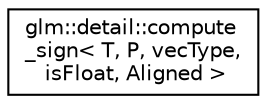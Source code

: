 digraph "Graphical Class Hierarchy"
{
 // LATEX_PDF_SIZE
  edge [fontname="Helvetica",fontsize="10",labelfontname="Helvetica",labelfontsize="10"];
  node [fontname="Helvetica",fontsize="10",shape=record];
  rankdir="LR";
  Node0 [label="glm::detail::compute\l_sign\< T, P, vecType,\l isFloat, Aligned \>",height=0.2,width=0.4,color="black", fillcolor="white", style="filled",URL="$structglm_1_1detail_1_1compute__sign.html",tooltip=" "];
}

